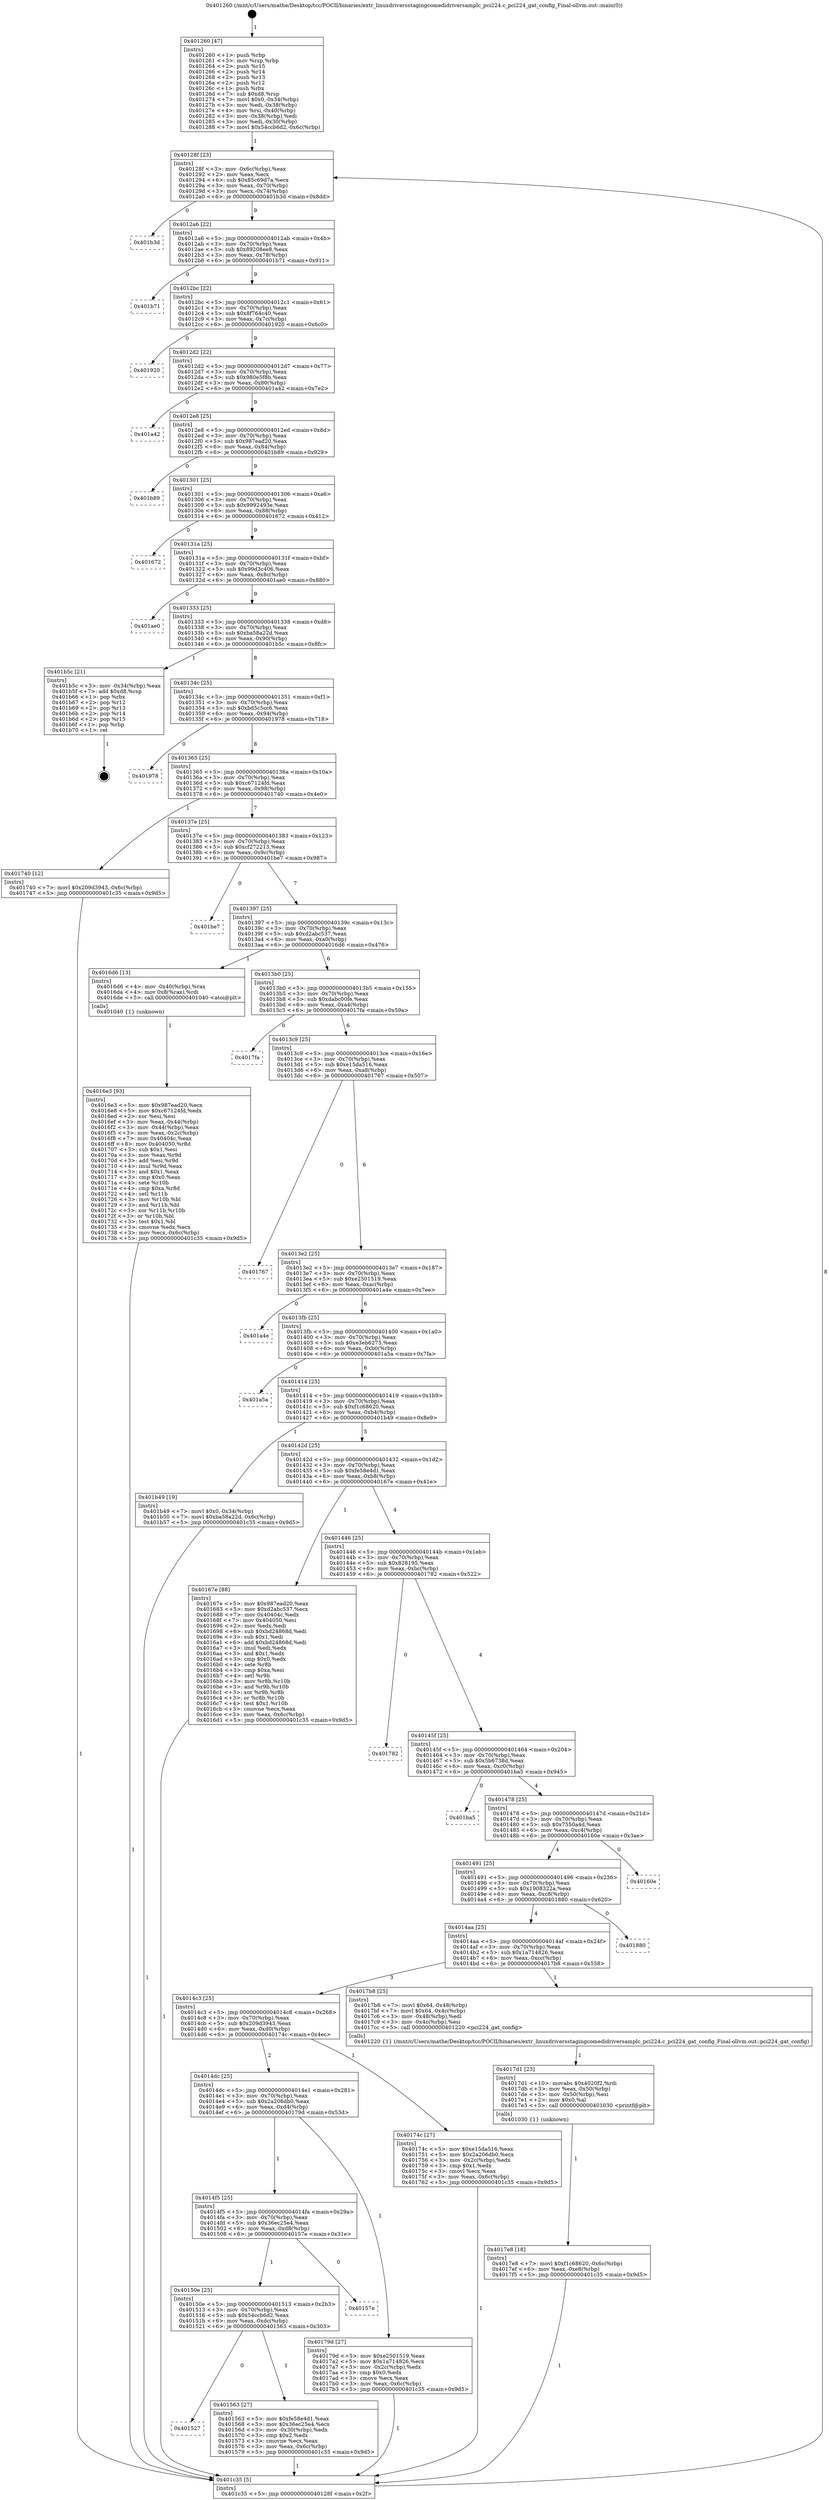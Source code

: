 digraph "0x401260" {
  label = "0x401260 (/mnt/c/Users/mathe/Desktop/tcc/POCII/binaries/extr_linuxdriversstagingcomedidriversamplc_pci224.c_pci224_gat_config_Final-ollvm.out::main(0))"
  labelloc = "t"
  node[shape=record]

  Entry [label="",width=0.3,height=0.3,shape=circle,fillcolor=black,style=filled]
  "0x40128f" [label="{
     0x40128f [23]\l
     | [instrs]\l
     &nbsp;&nbsp;0x40128f \<+3\>: mov -0x6c(%rbp),%eax\l
     &nbsp;&nbsp;0x401292 \<+2\>: mov %eax,%ecx\l
     &nbsp;&nbsp;0x401294 \<+6\>: sub $0x85c69d7a,%ecx\l
     &nbsp;&nbsp;0x40129a \<+3\>: mov %eax,-0x70(%rbp)\l
     &nbsp;&nbsp;0x40129d \<+3\>: mov %ecx,-0x74(%rbp)\l
     &nbsp;&nbsp;0x4012a0 \<+6\>: je 0000000000401b3d \<main+0x8dd\>\l
  }"]
  "0x401b3d" [label="{
     0x401b3d\l
  }", style=dashed]
  "0x4012a6" [label="{
     0x4012a6 [22]\l
     | [instrs]\l
     &nbsp;&nbsp;0x4012a6 \<+5\>: jmp 00000000004012ab \<main+0x4b\>\l
     &nbsp;&nbsp;0x4012ab \<+3\>: mov -0x70(%rbp),%eax\l
     &nbsp;&nbsp;0x4012ae \<+5\>: sub $0x89208ee8,%eax\l
     &nbsp;&nbsp;0x4012b3 \<+3\>: mov %eax,-0x78(%rbp)\l
     &nbsp;&nbsp;0x4012b6 \<+6\>: je 0000000000401b71 \<main+0x911\>\l
  }"]
  Exit [label="",width=0.3,height=0.3,shape=circle,fillcolor=black,style=filled,peripheries=2]
  "0x401b71" [label="{
     0x401b71\l
  }", style=dashed]
  "0x4012bc" [label="{
     0x4012bc [22]\l
     | [instrs]\l
     &nbsp;&nbsp;0x4012bc \<+5\>: jmp 00000000004012c1 \<main+0x61\>\l
     &nbsp;&nbsp;0x4012c1 \<+3\>: mov -0x70(%rbp),%eax\l
     &nbsp;&nbsp;0x4012c4 \<+5\>: sub $0x8f764c40,%eax\l
     &nbsp;&nbsp;0x4012c9 \<+3\>: mov %eax,-0x7c(%rbp)\l
     &nbsp;&nbsp;0x4012cc \<+6\>: je 0000000000401920 \<main+0x6c0\>\l
  }"]
  "0x4017e8" [label="{
     0x4017e8 [18]\l
     | [instrs]\l
     &nbsp;&nbsp;0x4017e8 \<+7\>: movl $0xf1c68620,-0x6c(%rbp)\l
     &nbsp;&nbsp;0x4017ef \<+6\>: mov %eax,-0xe8(%rbp)\l
     &nbsp;&nbsp;0x4017f5 \<+5\>: jmp 0000000000401c35 \<main+0x9d5\>\l
  }"]
  "0x401920" [label="{
     0x401920\l
  }", style=dashed]
  "0x4012d2" [label="{
     0x4012d2 [22]\l
     | [instrs]\l
     &nbsp;&nbsp;0x4012d2 \<+5\>: jmp 00000000004012d7 \<main+0x77\>\l
     &nbsp;&nbsp;0x4012d7 \<+3\>: mov -0x70(%rbp),%eax\l
     &nbsp;&nbsp;0x4012da \<+5\>: sub $0x980e5f8b,%eax\l
     &nbsp;&nbsp;0x4012df \<+3\>: mov %eax,-0x80(%rbp)\l
     &nbsp;&nbsp;0x4012e2 \<+6\>: je 0000000000401a42 \<main+0x7e2\>\l
  }"]
  "0x4017d1" [label="{
     0x4017d1 [23]\l
     | [instrs]\l
     &nbsp;&nbsp;0x4017d1 \<+10\>: movabs $0x4020f2,%rdi\l
     &nbsp;&nbsp;0x4017db \<+3\>: mov %eax,-0x50(%rbp)\l
     &nbsp;&nbsp;0x4017de \<+3\>: mov -0x50(%rbp),%esi\l
     &nbsp;&nbsp;0x4017e1 \<+2\>: mov $0x0,%al\l
     &nbsp;&nbsp;0x4017e3 \<+5\>: call 0000000000401030 \<printf@plt\>\l
     | [calls]\l
     &nbsp;&nbsp;0x401030 \{1\} (unknown)\l
  }"]
  "0x401a42" [label="{
     0x401a42\l
  }", style=dashed]
  "0x4012e8" [label="{
     0x4012e8 [25]\l
     | [instrs]\l
     &nbsp;&nbsp;0x4012e8 \<+5\>: jmp 00000000004012ed \<main+0x8d\>\l
     &nbsp;&nbsp;0x4012ed \<+3\>: mov -0x70(%rbp),%eax\l
     &nbsp;&nbsp;0x4012f0 \<+5\>: sub $0x987ead20,%eax\l
     &nbsp;&nbsp;0x4012f5 \<+6\>: mov %eax,-0x84(%rbp)\l
     &nbsp;&nbsp;0x4012fb \<+6\>: je 0000000000401b89 \<main+0x929\>\l
  }"]
  "0x4016e3" [label="{
     0x4016e3 [93]\l
     | [instrs]\l
     &nbsp;&nbsp;0x4016e3 \<+5\>: mov $0x987ead20,%ecx\l
     &nbsp;&nbsp;0x4016e8 \<+5\>: mov $0xc67124fd,%edx\l
     &nbsp;&nbsp;0x4016ed \<+2\>: xor %esi,%esi\l
     &nbsp;&nbsp;0x4016ef \<+3\>: mov %eax,-0x44(%rbp)\l
     &nbsp;&nbsp;0x4016f2 \<+3\>: mov -0x44(%rbp),%eax\l
     &nbsp;&nbsp;0x4016f5 \<+3\>: mov %eax,-0x2c(%rbp)\l
     &nbsp;&nbsp;0x4016f8 \<+7\>: mov 0x40404c,%eax\l
     &nbsp;&nbsp;0x4016ff \<+8\>: mov 0x404050,%r8d\l
     &nbsp;&nbsp;0x401707 \<+3\>: sub $0x1,%esi\l
     &nbsp;&nbsp;0x40170a \<+3\>: mov %eax,%r9d\l
     &nbsp;&nbsp;0x40170d \<+3\>: add %esi,%r9d\l
     &nbsp;&nbsp;0x401710 \<+4\>: imul %r9d,%eax\l
     &nbsp;&nbsp;0x401714 \<+3\>: and $0x1,%eax\l
     &nbsp;&nbsp;0x401717 \<+3\>: cmp $0x0,%eax\l
     &nbsp;&nbsp;0x40171a \<+4\>: sete %r10b\l
     &nbsp;&nbsp;0x40171e \<+4\>: cmp $0xa,%r8d\l
     &nbsp;&nbsp;0x401722 \<+4\>: setl %r11b\l
     &nbsp;&nbsp;0x401726 \<+3\>: mov %r10b,%bl\l
     &nbsp;&nbsp;0x401729 \<+3\>: and %r11b,%bl\l
     &nbsp;&nbsp;0x40172c \<+3\>: xor %r11b,%r10b\l
     &nbsp;&nbsp;0x40172f \<+3\>: or %r10b,%bl\l
     &nbsp;&nbsp;0x401732 \<+3\>: test $0x1,%bl\l
     &nbsp;&nbsp;0x401735 \<+3\>: cmovne %edx,%ecx\l
     &nbsp;&nbsp;0x401738 \<+3\>: mov %ecx,-0x6c(%rbp)\l
     &nbsp;&nbsp;0x40173b \<+5\>: jmp 0000000000401c35 \<main+0x9d5\>\l
  }"]
  "0x401b89" [label="{
     0x401b89\l
  }", style=dashed]
  "0x401301" [label="{
     0x401301 [25]\l
     | [instrs]\l
     &nbsp;&nbsp;0x401301 \<+5\>: jmp 0000000000401306 \<main+0xa6\>\l
     &nbsp;&nbsp;0x401306 \<+3\>: mov -0x70(%rbp),%eax\l
     &nbsp;&nbsp;0x401309 \<+5\>: sub $0x9992493e,%eax\l
     &nbsp;&nbsp;0x40130e \<+6\>: mov %eax,-0x88(%rbp)\l
     &nbsp;&nbsp;0x401314 \<+6\>: je 0000000000401672 \<main+0x412\>\l
  }"]
  "0x401260" [label="{
     0x401260 [47]\l
     | [instrs]\l
     &nbsp;&nbsp;0x401260 \<+1\>: push %rbp\l
     &nbsp;&nbsp;0x401261 \<+3\>: mov %rsp,%rbp\l
     &nbsp;&nbsp;0x401264 \<+2\>: push %r15\l
     &nbsp;&nbsp;0x401266 \<+2\>: push %r14\l
     &nbsp;&nbsp;0x401268 \<+2\>: push %r13\l
     &nbsp;&nbsp;0x40126a \<+2\>: push %r12\l
     &nbsp;&nbsp;0x40126c \<+1\>: push %rbx\l
     &nbsp;&nbsp;0x40126d \<+7\>: sub $0xd8,%rsp\l
     &nbsp;&nbsp;0x401274 \<+7\>: movl $0x0,-0x34(%rbp)\l
     &nbsp;&nbsp;0x40127b \<+3\>: mov %edi,-0x38(%rbp)\l
     &nbsp;&nbsp;0x40127e \<+4\>: mov %rsi,-0x40(%rbp)\l
     &nbsp;&nbsp;0x401282 \<+3\>: mov -0x38(%rbp),%edi\l
     &nbsp;&nbsp;0x401285 \<+3\>: mov %edi,-0x30(%rbp)\l
     &nbsp;&nbsp;0x401288 \<+7\>: movl $0x54ccb6d2,-0x6c(%rbp)\l
  }"]
  "0x401672" [label="{
     0x401672\l
  }", style=dashed]
  "0x40131a" [label="{
     0x40131a [25]\l
     | [instrs]\l
     &nbsp;&nbsp;0x40131a \<+5\>: jmp 000000000040131f \<main+0xbf\>\l
     &nbsp;&nbsp;0x40131f \<+3\>: mov -0x70(%rbp),%eax\l
     &nbsp;&nbsp;0x401322 \<+5\>: sub $0x99d3c406,%eax\l
     &nbsp;&nbsp;0x401327 \<+6\>: mov %eax,-0x8c(%rbp)\l
     &nbsp;&nbsp;0x40132d \<+6\>: je 0000000000401ae0 \<main+0x880\>\l
  }"]
  "0x401c35" [label="{
     0x401c35 [5]\l
     | [instrs]\l
     &nbsp;&nbsp;0x401c35 \<+5\>: jmp 000000000040128f \<main+0x2f\>\l
  }"]
  "0x401ae0" [label="{
     0x401ae0\l
  }", style=dashed]
  "0x401333" [label="{
     0x401333 [25]\l
     | [instrs]\l
     &nbsp;&nbsp;0x401333 \<+5\>: jmp 0000000000401338 \<main+0xd8\>\l
     &nbsp;&nbsp;0x401338 \<+3\>: mov -0x70(%rbp),%eax\l
     &nbsp;&nbsp;0x40133b \<+5\>: sub $0xba58a22d,%eax\l
     &nbsp;&nbsp;0x401340 \<+6\>: mov %eax,-0x90(%rbp)\l
     &nbsp;&nbsp;0x401346 \<+6\>: je 0000000000401b5c \<main+0x8fc\>\l
  }"]
  "0x401527" [label="{
     0x401527\l
  }", style=dashed]
  "0x401b5c" [label="{
     0x401b5c [21]\l
     | [instrs]\l
     &nbsp;&nbsp;0x401b5c \<+3\>: mov -0x34(%rbp),%eax\l
     &nbsp;&nbsp;0x401b5f \<+7\>: add $0xd8,%rsp\l
     &nbsp;&nbsp;0x401b66 \<+1\>: pop %rbx\l
     &nbsp;&nbsp;0x401b67 \<+2\>: pop %r12\l
     &nbsp;&nbsp;0x401b69 \<+2\>: pop %r13\l
     &nbsp;&nbsp;0x401b6b \<+2\>: pop %r14\l
     &nbsp;&nbsp;0x401b6d \<+2\>: pop %r15\l
     &nbsp;&nbsp;0x401b6f \<+1\>: pop %rbp\l
     &nbsp;&nbsp;0x401b70 \<+1\>: ret\l
  }"]
  "0x40134c" [label="{
     0x40134c [25]\l
     | [instrs]\l
     &nbsp;&nbsp;0x40134c \<+5\>: jmp 0000000000401351 \<main+0xf1\>\l
     &nbsp;&nbsp;0x401351 \<+3\>: mov -0x70(%rbp),%eax\l
     &nbsp;&nbsp;0x401354 \<+5\>: sub $0xbd5c5cc6,%eax\l
     &nbsp;&nbsp;0x401359 \<+6\>: mov %eax,-0x94(%rbp)\l
     &nbsp;&nbsp;0x40135f \<+6\>: je 0000000000401978 \<main+0x718\>\l
  }"]
  "0x401563" [label="{
     0x401563 [27]\l
     | [instrs]\l
     &nbsp;&nbsp;0x401563 \<+5\>: mov $0xfe58e4d1,%eax\l
     &nbsp;&nbsp;0x401568 \<+5\>: mov $0x36ec25e4,%ecx\l
     &nbsp;&nbsp;0x40156d \<+3\>: mov -0x30(%rbp),%edx\l
     &nbsp;&nbsp;0x401570 \<+3\>: cmp $0x2,%edx\l
     &nbsp;&nbsp;0x401573 \<+3\>: cmovne %ecx,%eax\l
     &nbsp;&nbsp;0x401576 \<+3\>: mov %eax,-0x6c(%rbp)\l
     &nbsp;&nbsp;0x401579 \<+5\>: jmp 0000000000401c35 \<main+0x9d5\>\l
  }"]
  "0x401978" [label="{
     0x401978\l
  }", style=dashed]
  "0x401365" [label="{
     0x401365 [25]\l
     | [instrs]\l
     &nbsp;&nbsp;0x401365 \<+5\>: jmp 000000000040136a \<main+0x10a\>\l
     &nbsp;&nbsp;0x40136a \<+3\>: mov -0x70(%rbp),%eax\l
     &nbsp;&nbsp;0x40136d \<+5\>: sub $0xc67124fd,%eax\l
     &nbsp;&nbsp;0x401372 \<+6\>: mov %eax,-0x98(%rbp)\l
     &nbsp;&nbsp;0x401378 \<+6\>: je 0000000000401740 \<main+0x4e0\>\l
  }"]
  "0x40150e" [label="{
     0x40150e [25]\l
     | [instrs]\l
     &nbsp;&nbsp;0x40150e \<+5\>: jmp 0000000000401513 \<main+0x2b3\>\l
     &nbsp;&nbsp;0x401513 \<+3\>: mov -0x70(%rbp),%eax\l
     &nbsp;&nbsp;0x401516 \<+5\>: sub $0x54ccb6d2,%eax\l
     &nbsp;&nbsp;0x40151b \<+6\>: mov %eax,-0xdc(%rbp)\l
     &nbsp;&nbsp;0x401521 \<+6\>: je 0000000000401563 \<main+0x303\>\l
  }"]
  "0x401740" [label="{
     0x401740 [12]\l
     | [instrs]\l
     &nbsp;&nbsp;0x401740 \<+7\>: movl $0x209d3943,-0x6c(%rbp)\l
     &nbsp;&nbsp;0x401747 \<+5\>: jmp 0000000000401c35 \<main+0x9d5\>\l
  }"]
  "0x40137e" [label="{
     0x40137e [25]\l
     | [instrs]\l
     &nbsp;&nbsp;0x40137e \<+5\>: jmp 0000000000401383 \<main+0x123\>\l
     &nbsp;&nbsp;0x401383 \<+3\>: mov -0x70(%rbp),%eax\l
     &nbsp;&nbsp;0x401386 \<+5\>: sub $0xcf272213,%eax\l
     &nbsp;&nbsp;0x40138b \<+6\>: mov %eax,-0x9c(%rbp)\l
     &nbsp;&nbsp;0x401391 \<+6\>: je 0000000000401be7 \<main+0x987\>\l
  }"]
  "0x40157e" [label="{
     0x40157e\l
  }", style=dashed]
  "0x401be7" [label="{
     0x401be7\l
  }", style=dashed]
  "0x401397" [label="{
     0x401397 [25]\l
     | [instrs]\l
     &nbsp;&nbsp;0x401397 \<+5\>: jmp 000000000040139c \<main+0x13c\>\l
     &nbsp;&nbsp;0x40139c \<+3\>: mov -0x70(%rbp),%eax\l
     &nbsp;&nbsp;0x40139f \<+5\>: sub $0xd2abc537,%eax\l
     &nbsp;&nbsp;0x4013a4 \<+6\>: mov %eax,-0xa0(%rbp)\l
     &nbsp;&nbsp;0x4013aa \<+6\>: je 00000000004016d6 \<main+0x476\>\l
  }"]
  "0x4014f5" [label="{
     0x4014f5 [25]\l
     | [instrs]\l
     &nbsp;&nbsp;0x4014f5 \<+5\>: jmp 00000000004014fa \<main+0x29a\>\l
     &nbsp;&nbsp;0x4014fa \<+3\>: mov -0x70(%rbp),%eax\l
     &nbsp;&nbsp;0x4014fd \<+5\>: sub $0x36ec25e4,%eax\l
     &nbsp;&nbsp;0x401502 \<+6\>: mov %eax,-0xd8(%rbp)\l
     &nbsp;&nbsp;0x401508 \<+6\>: je 000000000040157e \<main+0x31e\>\l
  }"]
  "0x4016d6" [label="{
     0x4016d6 [13]\l
     | [instrs]\l
     &nbsp;&nbsp;0x4016d6 \<+4\>: mov -0x40(%rbp),%rax\l
     &nbsp;&nbsp;0x4016da \<+4\>: mov 0x8(%rax),%rdi\l
     &nbsp;&nbsp;0x4016de \<+5\>: call 0000000000401040 \<atoi@plt\>\l
     | [calls]\l
     &nbsp;&nbsp;0x401040 \{1\} (unknown)\l
  }"]
  "0x4013b0" [label="{
     0x4013b0 [25]\l
     | [instrs]\l
     &nbsp;&nbsp;0x4013b0 \<+5\>: jmp 00000000004013b5 \<main+0x155\>\l
     &nbsp;&nbsp;0x4013b5 \<+3\>: mov -0x70(%rbp),%eax\l
     &nbsp;&nbsp;0x4013b8 \<+5\>: sub $0xdabc00fe,%eax\l
     &nbsp;&nbsp;0x4013bd \<+6\>: mov %eax,-0xa4(%rbp)\l
     &nbsp;&nbsp;0x4013c3 \<+6\>: je 00000000004017fa \<main+0x59a\>\l
  }"]
  "0x40179d" [label="{
     0x40179d [27]\l
     | [instrs]\l
     &nbsp;&nbsp;0x40179d \<+5\>: mov $0xe2501519,%eax\l
     &nbsp;&nbsp;0x4017a2 \<+5\>: mov $0x1a714826,%ecx\l
     &nbsp;&nbsp;0x4017a7 \<+3\>: mov -0x2c(%rbp),%edx\l
     &nbsp;&nbsp;0x4017aa \<+3\>: cmp $0x0,%edx\l
     &nbsp;&nbsp;0x4017ad \<+3\>: cmove %ecx,%eax\l
     &nbsp;&nbsp;0x4017b0 \<+3\>: mov %eax,-0x6c(%rbp)\l
     &nbsp;&nbsp;0x4017b3 \<+5\>: jmp 0000000000401c35 \<main+0x9d5\>\l
  }"]
  "0x4017fa" [label="{
     0x4017fa\l
  }", style=dashed]
  "0x4013c9" [label="{
     0x4013c9 [25]\l
     | [instrs]\l
     &nbsp;&nbsp;0x4013c9 \<+5\>: jmp 00000000004013ce \<main+0x16e\>\l
     &nbsp;&nbsp;0x4013ce \<+3\>: mov -0x70(%rbp),%eax\l
     &nbsp;&nbsp;0x4013d1 \<+5\>: sub $0xe15da516,%eax\l
     &nbsp;&nbsp;0x4013d6 \<+6\>: mov %eax,-0xa8(%rbp)\l
     &nbsp;&nbsp;0x4013dc \<+6\>: je 0000000000401767 \<main+0x507\>\l
  }"]
  "0x4014dc" [label="{
     0x4014dc [25]\l
     | [instrs]\l
     &nbsp;&nbsp;0x4014dc \<+5\>: jmp 00000000004014e1 \<main+0x281\>\l
     &nbsp;&nbsp;0x4014e1 \<+3\>: mov -0x70(%rbp),%eax\l
     &nbsp;&nbsp;0x4014e4 \<+5\>: sub $0x2a206db0,%eax\l
     &nbsp;&nbsp;0x4014e9 \<+6\>: mov %eax,-0xd4(%rbp)\l
     &nbsp;&nbsp;0x4014ef \<+6\>: je 000000000040179d \<main+0x53d\>\l
  }"]
  "0x401767" [label="{
     0x401767\l
  }", style=dashed]
  "0x4013e2" [label="{
     0x4013e2 [25]\l
     | [instrs]\l
     &nbsp;&nbsp;0x4013e2 \<+5\>: jmp 00000000004013e7 \<main+0x187\>\l
     &nbsp;&nbsp;0x4013e7 \<+3\>: mov -0x70(%rbp),%eax\l
     &nbsp;&nbsp;0x4013ea \<+5\>: sub $0xe2501519,%eax\l
     &nbsp;&nbsp;0x4013ef \<+6\>: mov %eax,-0xac(%rbp)\l
     &nbsp;&nbsp;0x4013f5 \<+6\>: je 0000000000401a4e \<main+0x7ee\>\l
  }"]
  "0x40174c" [label="{
     0x40174c [27]\l
     | [instrs]\l
     &nbsp;&nbsp;0x40174c \<+5\>: mov $0xe15da516,%eax\l
     &nbsp;&nbsp;0x401751 \<+5\>: mov $0x2a206db0,%ecx\l
     &nbsp;&nbsp;0x401756 \<+3\>: mov -0x2c(%rbp),%edx\l
     &nbsp;&nbsp;0x401759 \<+3\>: cmp $0x1,%edx\l
     &nbsp;&nbsp;0x40175c \<+3\>: cmovl %ecx,%eax\l
     &nbsp;&nbsp;0x40175f \<+3\>: mov %eax,-0x6c(%rbp)\l
     &nbsp;&nbsp;0x401762 \<+5\>: jmp 0000000000401c35 \<main+0x9d5\>\l
  }"]
  "0x401a4e" [label="{
     0x401a4e\l
  }", style=dashed]
  "0x4013fb" [label="{
     0x4013fb [25]\l
     | [instrs]\l
     &nbsp;&nbsp;0x4013fb \<+5\>: jmp 0000000000401400 \<main+0x1a0\>\l
     &nbsp;&nbsp;0x401400 \<+3\>: mov -0x70(%rbp),%eax\l
     &nbsp;&nbsp;0x401403 \<+5\>: sub $0xe3eb6275,%eax\l
     &nbsp;&nbsp;0x401408 \<+6\>: mov %eax,-0xb0(%rbp)\l
     &nbsp;&nbsp;0x40140e \<+6\>: je 0000000000401a5a \<main+0x7fa\>\l
  }"]
  "0x4014c3" [label="{
     0x4014c3 [25]\l
     | [instrs]\l
     &nbsp;&nbsp;0x4014c3 \<+5\>: jmp 00000000004014c8 \<main+0x268\>\l
     &nbsp;&nbsp;0x4014c8 \<+3\>: mov -0x70(%rbp),%eax\l
     &nbsp;&nbsp;0x4014cb \<+5\>: sub $0x209d3943,%eax\l
     &nbsp;&nbsp;0x4014d0 \<+6\>: mov %eax,-0xd0(%rbp)\l
     &nbsp;&nbsp;0x4014d6 \<+6\>: je 000000000040174c \<main+0x4ec\>\l
  }"]
  "0x401a5a" [label="{
     0x401a5a\l
  }", style=dashed]
  "0x401414" [label="{
     0x401414 [25]\l
     | [instrs]\l
     &nbsp;&nbsp;0x401414 \<+5\>: jmp 0000000000401419 \<main+0x1b9\>\l
     &nbsp;&nbsp;0x401419 \<+3\>: mov -0x70(%rbp),%eax\l
     &nbsp;&nbsp;0x40141c \<+5\>: sub $0xf1c68620,%eax\l
     &nbsp;&nbsp;0x401421 \<+6\>: mov %eax,-0xb4(%rbp)\l
     &nbsp;&nbsp;0x401427 \<+6\>: je 0000000000401b49 \<main+0x8e9\>\l
  }"]
  "0x4017b8" [label="{
     0x4017b8 [25]\l
     | [instrs]\l
     &nbsp;&nbsp;0x4017b8 \<+7\>: movl $0x64,-0x48(%rbp)\l
     &nbsp;&nbsp;0x4017bf \<+7\>: movl $0x64,-0x4c(%rbp)\l
     &nbsp;&nbsp;0x4017c6 \<+3\>: mov -0x48(%rbp),%edi\l
     &nbsp;&nbsp;0x4017c9 \<+3\>: mov -0x4c(%rbp),%esi\l
     &nbsp;&nbsp;0x4017cc \<+5\>: call 0000000000401220 \<pci224_gat_config\>\l
     | [calls]\l
     &nbsp;&nbsp;0x401220 \{1\} (/mnt/c/Users/mathe/Desktop/tcc/POCII/binaries/extr_linuxdriversstagingcomedidriversamplc_pci224.c_pci224_gat_config_Final-ollvm.out::pci224_gat_config)\l
  }"]
  "0x401b49" [label="{
     0x401b49 [19]\l
     | [instrs]\l
     &nbsp;&nbsp;0x401b49 \<+7\>: movl $0x0,-0x34(%rbp)\l
     &nbsp;&nbsp;0x401b50 \<+7\>: movl $0xba58a22d,-0x6c(%rbp)\l
     &nbsp;&nbsp;0x401b57 \<+5\>: jmp 0000000000401c35 \<main+0x9d5\>\l
  }"]
  "0x40142d" [label="{
     0x40142d [25]\l
     | [instrs]\l
     &nbsp;&nbsp;0x40142d \<+5\>: jmp 0000000000401432 \<main+0x1d2\>\l
     &nbsp;&nbsp;0x401432 \<+3\>: mov -0x70(%rbp),%eax\l
     &nbsp;&nbsp;0x401435 \<+5\>: sub $0xfe58e4d1,%eax\l
     &nbsp;&nbsp;0x40143a \<+6\>: mov %eax,-0xb8(%rbp)\l
     &nbsp;&nbsp;0x401440 \<+6\>: je 000000000040167e \<main+0x41e\>\l
  }"]
  "0x4014aa" [label="{
     0x4014aa [25]\l
     | [instrs]\l
     &nbsp;&nbsp;0x4014aa \<+5\>: jmp 00000000004014af \<main+0x24f\>\l
     &nbsp;&nbsp;0x4014af \<+3\>: mov -0x70(%rbp),%eax\l
     &nbsp;&nbsp;0x4014b2 \<+5\>: sub $0x1a714826,%eax\l
     &nbsp;&nbsp;0x4014b7 \<+6\>: mov %eax,-0xcc(%rbp)\l
     &nbsp;&nbsp;0x4014bd \<+6\>: je 00000000004017b8 \<main+0x558\>\l
  }"]
  "0x40167e" [label="{
     0x40167e [88]\l
     | [instrs]\l
     &nbsp;&nbsp;0x40167e \<+5\>: mov $0x987ead20,%eax\l
     &nbsp;&nbsp;0x401683 \<+5\>: mov $0xd2abc537,%ecx\l
     &nbsp;&nbsp;0x401688 \<+7\>: mov 0x40404c,%edx\l
     &nbsp;&nbsp;0x40168f \<+7\>: mov 0x404050,%esi\l
     &nbsp;&nbsp;0x401696 \<+2\>: mov %edx,%edi\l
     &nbsp;&nbsp;0x401698 \<+6\>: sub $0xbd24868d,%edi\l
     &nbsp;&nbsp;0x40169e \<+3\>: sub $0x1,%edi\l
     &nbsp;&nbsp;0x4016a1 \<+6\>: add $0xbd24868d,%edi\l
     &nbsp;&nbsp;0x4016a7 \<+3\>: imul %edi,%edx\l
     &nbsp;&nbsp;0x4016aa \<+3\>: and $0x1,%edx\l
     &nbsp;&nbsp;0x4016ad \<+3\>: cmp $0x0,%edx\l
     &nbsp;&nbsp;0x4016b0 \<+4\>: sete %r8b\l
     &nbsp;&nbsp;0x4016b4 \<+3\>: cmp $0xa,%esi\l
     &nbsp;&nbsp;0x4016b7 \<+4\>: setl %r9b\l
     &nbsp;&nbsp;0x4016bb \<+3\>: mov %r8b,%r10b\l
     &nbsp;&nbsp;0x4016be \<+3\>: and %r9b,%r10b\l
     &nbsp;&nbsp;0x4016c1 \<+3\>: xor %r9b,%r8b\l
     &nbsp;&nbsp;0x4016c4 \<+3\>: or %r8b,%r10b\l
     &nbsp;&nbsp;0x4016c7 \<+4\>: test $0x1,%r10b\l
     &nbsp;&nbsp;0x4016cb \<+3\>: cmovne %ecx,%eax\l
     &nbsp;&nbsp;0x4016ce \<+3\>: mov %eax,-0x6c(%rbp)\l
     &nbsp;&nbsp;0x4016d1 \<+5\>: jmp 0000000000401c35 \<main+0x9d5\>\l
  }"]
  "0x401446" [label="{
     0x401446 [25]\l
     | [instrs]\l
     &nbsp;&nbsp;0x401446 \<+5\>: jmp 000000000040144b \<main+0x1eb\>\l
     &nbsp;&nbsp;0x40144b \<+3\>: mov -0x70(%rbp),%eax\l
     &nbsp;&nbsp;0x40144e \<+5\>: sub $0x828195,%eax\l
     &nbsp;&nbsp;0x401453 \<+6\>: mov %eax,-0xbc(%rbp)\l
     &nbsp;&nbsp;0x401459 \<+6\>: je 0000000000401782 \<main+0x522\>\l
  }"]
  "0x401880" [label="{
     0x401880\l
  }", style=dashed]
  "0x401782" [label="{
     0x401782\l
  }", style=dashed]
  "0x40145f" [label="{
     0x40145f [25]\l
     | [instrs]\l
     &nbsp;&nbsp;0x40145f \<+5\>: jmp 0000000000401464 \<main+0x204\>\l
     &nbsp;&nbsp;0x401464 \<+3\>: mov -0x70(%rbp),%eax\l
     &nbsp;&nbsp;0x401467 \<+5\>: sub $0x5b6738d,%eax\l
     &nbsp;&nbsp;0x40146c \<+6\>: mov %eax,-0xc0(%rbp)\l
     &nbsp;&nbsp;0x401472 \<+6\>: je 0000000000401ba5 \<main+0x945\>\l
  }"]
  "0x401491" [label="{
     0x401491 [25]\l
     | [instrs]\l
     &nbsp;&nbsp;0x401491 \<+5\>: jmp 0000000000401496 \<main+0x236\>\l
     &nbsp;&nbsp;0x401496 \<+3\>: mov -0x70(%rbp),%eax\l
     &nbsp;&nbsp;0x401499 \<+5\>: sub $0x1908322a,%eax\l
     &nbsp;&nbsp;0x40149e \<+6\>: mov %eax,-0xc8(%rbp)\l
     &nbsp;&nbsp;0x4014a4 \<+6\>: je 0000000000401880 \<main+0x620\>\l
  }"]
  "0x401ba5" [label="{
     0x401ba5\l
  }", style=dashed]
  "0x401478" [label="{
     0x401478 [25]\l
     | [instrs]\l
     &nbsp;&nbsp;0x401478 \<+5\>: jmp 000000000040147d \<main+0x21d\>\l
     &nbsp;&nbsp;0x40147d \<+3\>: mov -0x70(%rbp),%eax\l
     &nbsp;&nbsp;0x401480 \<+5\>: sub $0x7550a4d,%eax\l
     &nbsp;&nbsp;0x401485 \<+6\>: mov %eax,-0xc4(%rbp)\l
     &nbsp;&nbsp;0x40148b \<+6\>: je 000000000040160e \<main+0x3ae\>\l
  }"]
  "0x40160e" [label="{
     0x40160e\l
  }", style=dashed]
  Entry -> "0x401260" [label=" 1"]
  "0x40128f" -> "0x401b3d" [label=" 0"]
  "0x40128f" -> "0x4012a6" [label=" 9"]
  "0x401b5c" -> Exit [label=" 1"]
  "0x4012a6" -> "0x401b71" [label=" 0"]
  "0x4012a6" -> "0x4012bc" [label=" 9"]
  "0x401b49" -> "0x401c35" [label=" 1"]
  "0x4012bc" -> "0x401920" [label=" 0"]
  "0x4012bc" -> "0x4012d2" [label=" 9"]
  "0x4017e8" -> "0x401c35" [label=" 1"]
  "0x4012d2" -> "0x401a42" [label=" 0"]
  "0x4012d2" -> "0x4012e8" [label=" 9"]
  "0x4017d1" -> "0x4017e8" [label=" 1"]
  "0x4012e8" -> "0x401b89" [label=" 0"]
  "0x4012e8" -> "0x401301" [label=" 9"]
  "0x4017b8" -> "0x4017d1" [label=" 1"]
  "0x401301" -> "0x401672" [label=" 0"]
  "0x401301" -> "0x40131a" [label=" 9"]
  "0x40179d" -> "0x401c35" [label=" 1"]
  "0x40131a" -> "0x401ae0" [label=" 0"]
  "0x40131a" -> "0x401333" [label=" 9"]
  "0x40174c" -> "0x401c35" [label=" 1"]
  "0x401333" -> "0x401b5c" [label=" 1"]
  "0x401333" -> "0x40134c" [label=" 8"]
  "0x401740" -> "0x401c35" [label=" 1"]
  "0x40134c" -> "0x401978" [label=" 0"]
  "0x40134c" -> "0x401365" [label=" 8"]
  "0x4016e3" -> "0x401c35" [label=" 1"]
  "0x401365" -> "0x401740" [label=" 1"]
  "0x401365" -> "0x40137e" [label=" 7"]
  "0x40167e" -> "0x401c35" [label=" 1"]
  "0x40137e" -> "0x401be7" [label=" 0"]
  "0x40137e" -> "0x401397" [label=" 7"]
  "0x401c35" -> "0x40128f" [label=" 8"]
  "0x401397" -> "0x4016d6" [label=" 1"]
  "0x401397" -> "0x4013b0" [label=" 6"]
  "0x401563" -> "0x401c35" [label=" 1"]
  "0x4013b0" -> "0x4017fa" [label=" 0"]
  "0x4013b0" -> "0x4013c9" [label=" 6"]
  "0x40150e" -> "0x401527" [label=" 0"]
  "0x4013c9" -> "0x401767" [label=" 0"]
  "0x4013c9" -> "0x4013e2" [label=" 6"]
  "0x4016d6" -> "0x4016e3" [label=" 1"]
  "0x4013e2" -> "0x401a4e" [label=" 0"]
  "0x4013e2" -> "0x4013fb" [label=" 6"]
  "0x4014f5" -> "0x40150e" [label=" 1"]
  "0x4013fb" -> "0x401a5a" [label=" 0"]
  "0x4013fb" -> "0x401414" [label=" 6"]
  "0x401260" -> "0x40128f" [label=" 1"]
  "0x401414" -> "0x401b49" [label=" 1"]
  "0x401414" -> "0x40142d" [label=" 5"]
  "0x4014dc" -> "0x4014f5" [label=" 1"]
  "0x40142d" -> "0x40167e" [label=" 1"]
  "0x40142d" -> "0x401446" [label=" 4"]
  "0x40150e" -> "0x401563" [label=" 1"]
  "0x401446" -> "0x401782" [label=" 0"]
  "0x401446" -> "0x40145f" [label=" 4"]
  "0x4014c3" -> "0x4014dc" [label=" 2"]
  "0x40145f" -> "0x401ba5" [label=" 0"]
  "0x40145f" -> "0x401478" [label=" 4"]
  "0x4014f5" -> "0x40157e" [label=" 0"]
  "0x401478" -> "0x40160e" [label=" 0"]
  "0x401478" -> "0x401491" [label=" 4"]
  "0x4014c3" -> "0x40174c" [label=" 1"]
  "0x401491" -> "0x401880" [label=" 0"]
  "0x401491" -> "0x4014aa" [label=" 4"]
  "0x4014dc" -> "0x40179d" [label=" 1"]
  "0x4014aa" -> "0x4017b8" [label=" 1"]
  "0x4014aa" -> "0x4014c3" [label=" 3"]
}
